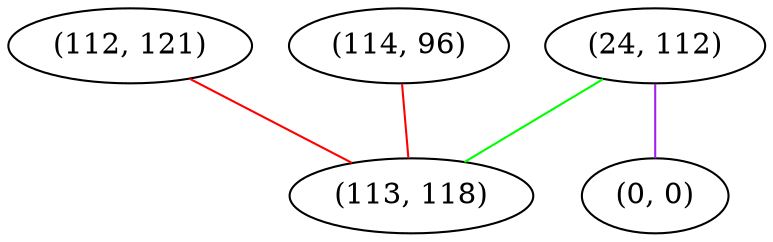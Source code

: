 graph "" {
"(112, 121)";
"(114, 96)";
"(24, 112)";
"(113, 118)";
"(0, 0)";
"(112, 121)" -- "(113, 118)"  [color=red, key=0, weight=1];
"(114, 96)" -- "(113, 118)"  [color=red, key=0, weight=1];
"(24, 112)" -- "(0, 0)"  [color=purple, key=0, weight=4];
"(24, 112)" -- "(113, 118)"  [color=green, key=0, weight=2];
}
